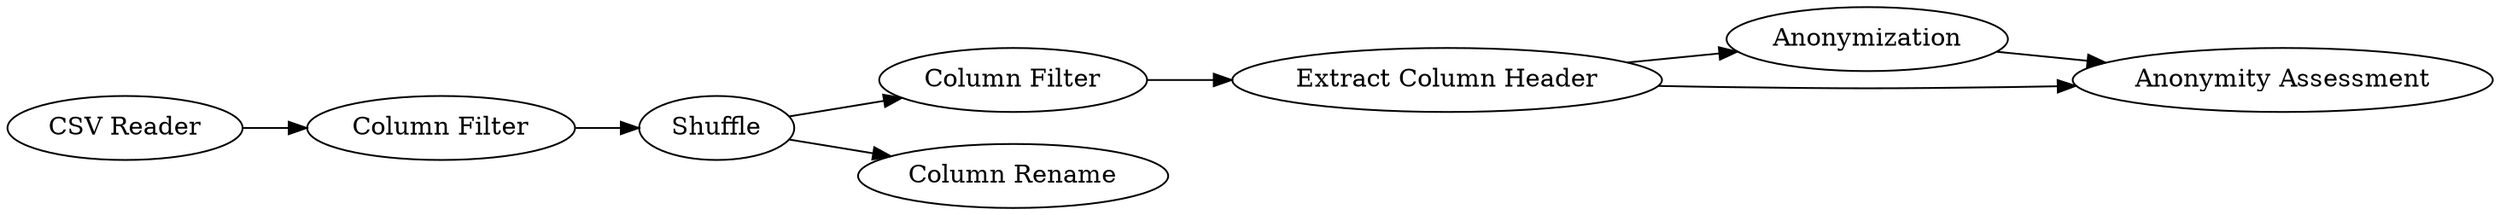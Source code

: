 digraph {
	3 -> 8
	3 -> 4
	5 -> 6
	1 -> 2
	2 -> 3
	8 -> 5
	6 -> 7
	5 -> 7
	5 [label="Extract Column Header"]
	1 [label="CSV Reader"]
	7 [label="Anonymity Assessment"]
	4 [label="Column Rename"]
	8 [label="Column Filter"]
	6 [label=Anonymization]
	3 [label=Shuffle]
	2 [label="Column Filter"]
	rankdir=LR
}
